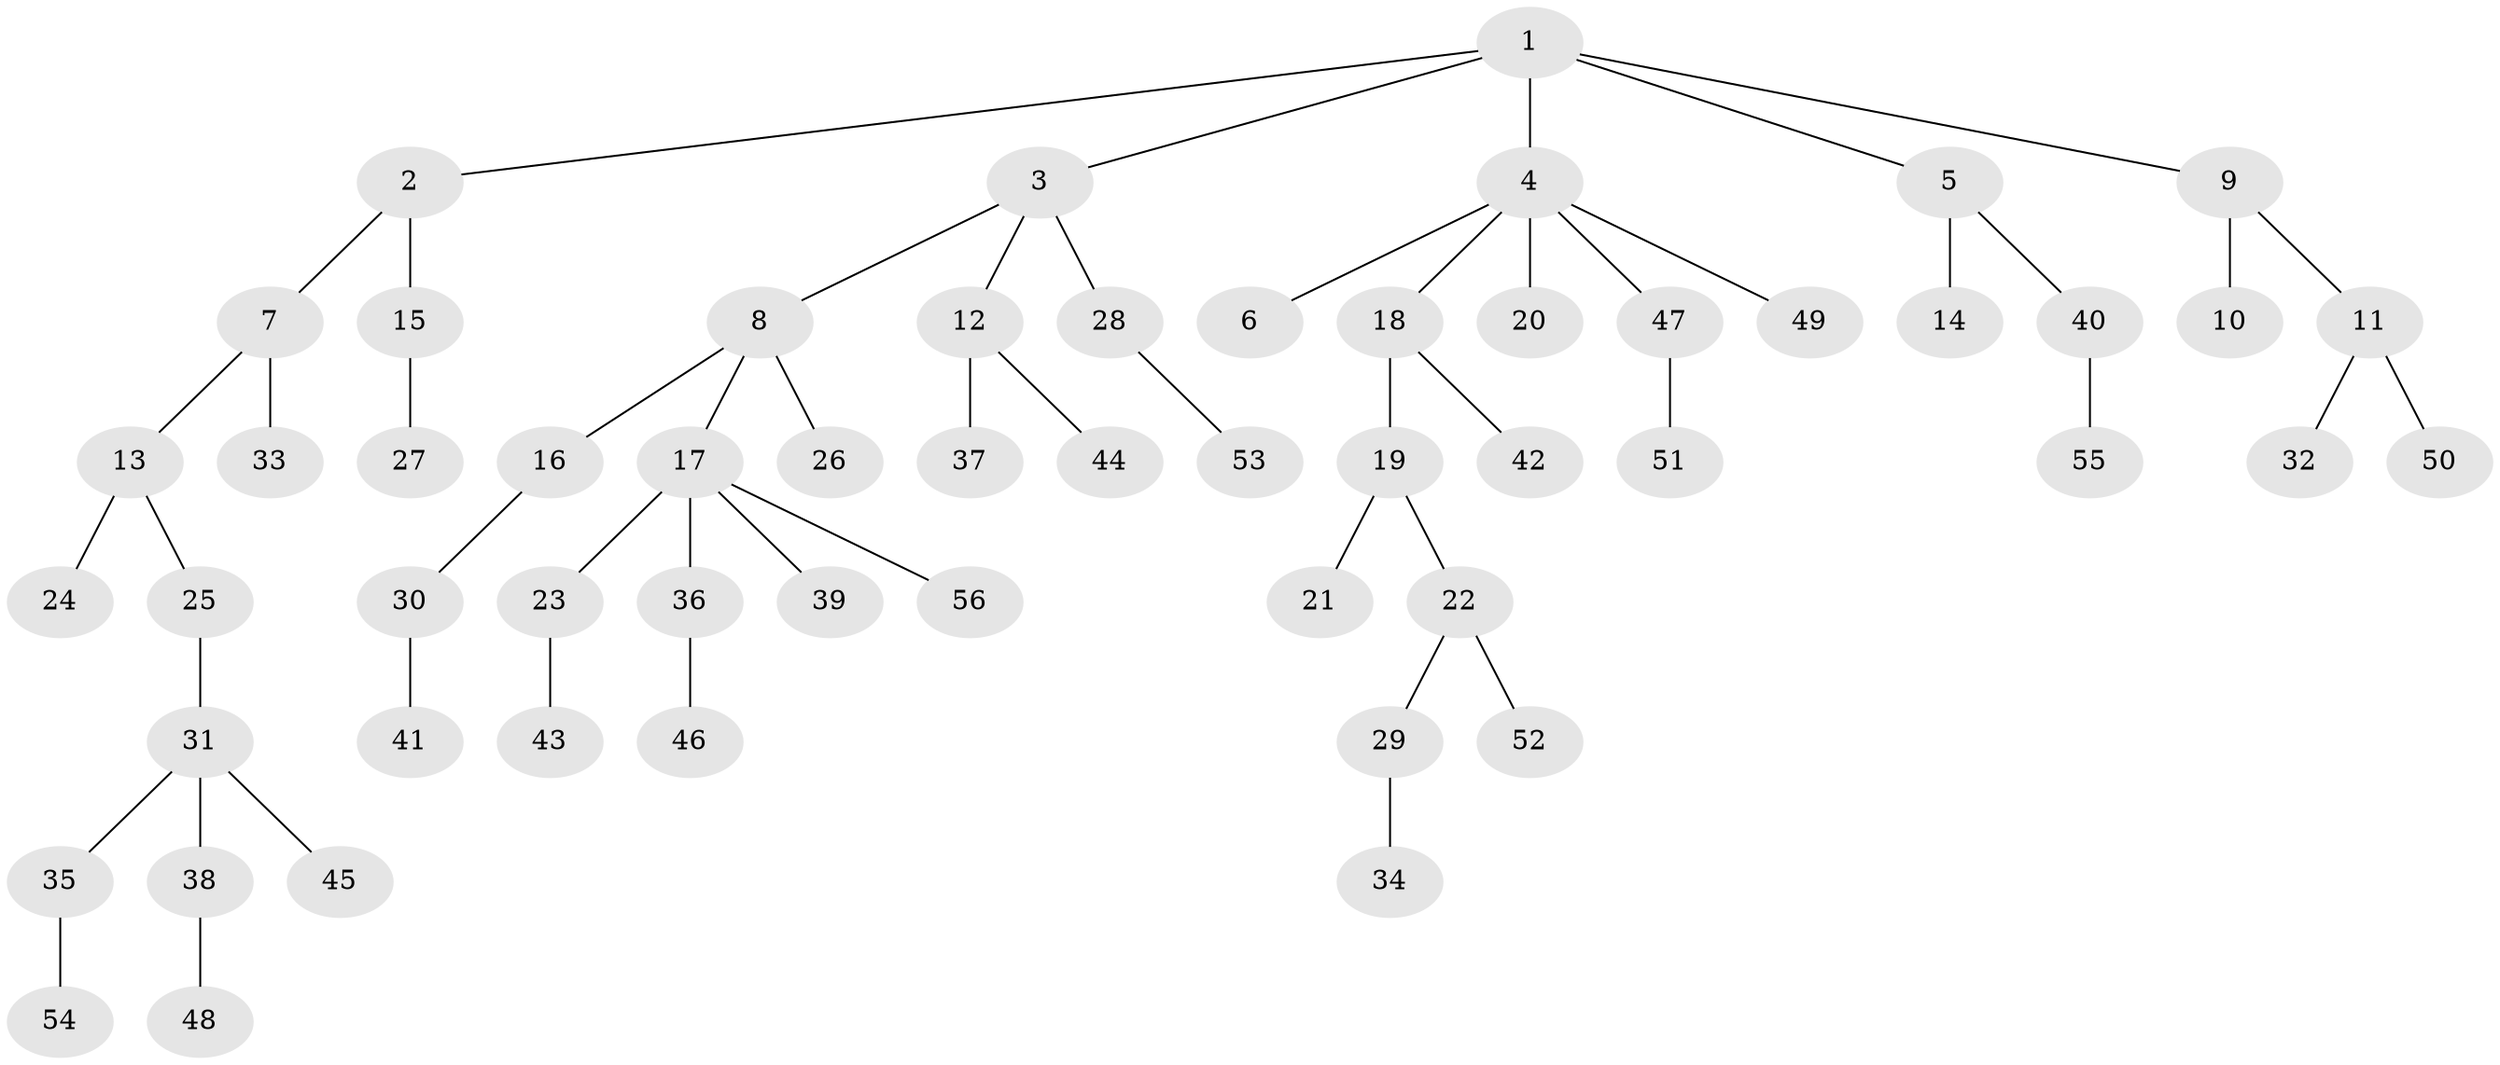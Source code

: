 // Generated by graph-tools (version 1.1) at 2025/50/03/09/25 03:50:23]
// undirected, 56 vertices, 55 edges
graph export_dot {
graph [start="1"]
  node [color=gray90,style=filled];
  1;
  2;
  3;
  4;
  5;
  6;
  7;
  8;
  9;
  10;
  11;
  12;
  13;
  14;
  15;
  16;
  17;
  18;
  19;
  20;
  21;
  22;
  23;
  24;
  25;
  26;
  27;
  28;
  29;
  30;
  31;
  32;
  33;
  34;
  35;
  36;
  37;
  38;
  39;
  40;
  41;
  42;
  43;
  44;
  45;
  46;
  47;
  48;
  49;
  50;
  51;
  52;
  53;
  54;
  55;
  56;
  1 -- 2;
  1 -- 3;
  1 -- 4;
  1 -- 5;
  1 -- 9;
  2 -- 7;
  2 -- 15;
  3 -- 8;
  3 -- 12;
  3 -- 28;
  4 -- 6;
  4 -- 18;
  4 -- 20;
  4 -- 47;
  4 -- 49;
  5 -- 14;
  5 -- 40;
  7 -- 13;
  7 -- 33;
  8 -- 16;
  8 -- 17;
  8 -- 26;
  9 -- 10;
  9 -- 11;
  11 -- 32;
  11 -- 50;
  12 -- 37;
  12 -- 44;
  13 -- 24;
  13 -- 25;
  15 -- 27;
  16 -- 30;
  17 -- 23;
  17 -- 36;
  17 -- 39;
  17 -- 56;
  18 -- 19;
  18 -- 42;
  19 -- 21;
  19 -- 22;
  22 -- 29;
  22 -- 52;
  23 -- 43;
  25 -- 31;
  28 -- 53;
  29 -- 34;
  30 -- 41;
  31 -- 35;
  31 -- 38;
  31 -- 45;
  35 -- 54;
  36 -- 46;
  38 -- 48;
  40 -- 55;
  47 -- 51;
}
